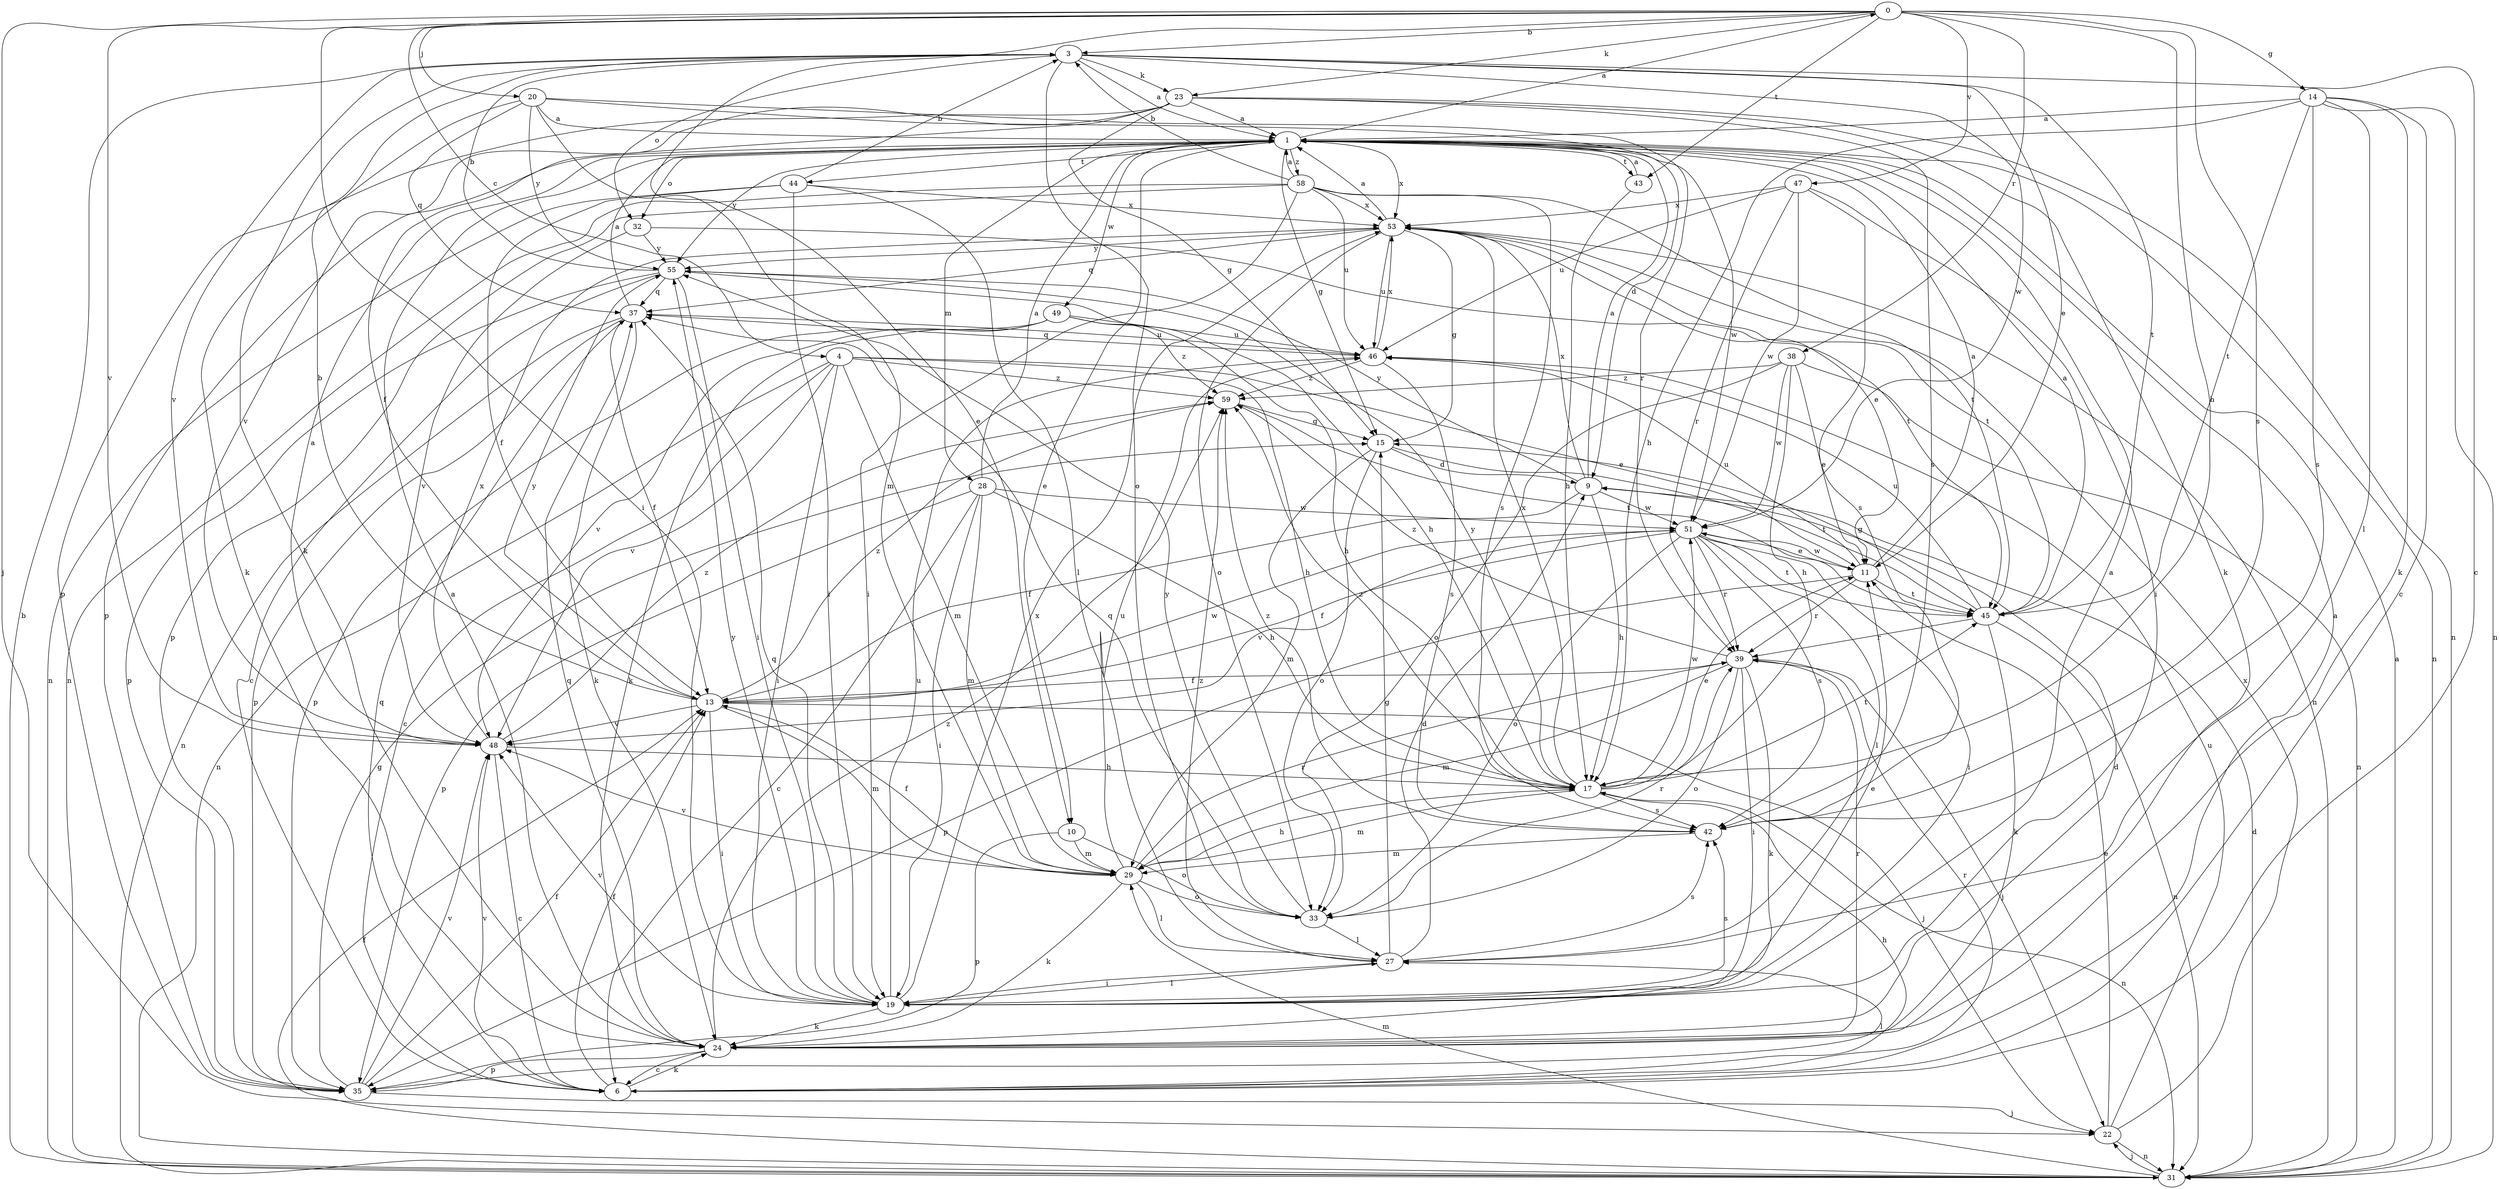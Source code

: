 strict digraph  {
0;
1;
3;
4;
6;
9;
10;
11;
13;
14;
15;
17;
19;
20;
22;
23;
24;
27;
28;
29;
31;
32;
33;
35;
37;
38;
39;
42;
43;
44;
45;
46;
47;
48;
49;
51;
53;
55;
58;
59;
0 -> 3  [label=b];
0 -> 4  [label=c];
0 -> 10  [label=e];
0 -> 14  [label=g];
0 -> 17  [label=h];
0 -> 19  [label=i];
0 -> 20  [label=j];
0 -> 22  [label=j];
0 -> 23  [label=k];
0 -> 38  [label=r];
0 -> 42  [label=s];
0 -> 43  [label=t];
0 -> 47  [label=v];
0 -> 48  [label=v];
1 -> 0  [label=a];
1 -> 10  [label=e];
1 -> 15  [label=g];
1 -> 28  [label=m];
1 -> 31  [label=n];
1 -> 32  [label=o];
1 -> 35  [label=p];
1 -> 43  [label=t];
1 -> 44  [label=t];
1 -> 49  [label=w];
1 -> 51  [label=w];
1 -> 53  [label=x];
1 -> 55  [label=y];
1 -> 58  [label=z];
3 -> 1  [label=a];
3 -> 6  [label=c];
3 -> 11  [label=e];
3 -> 23  [label=k];
3 -> 24  [label=k];
3 -> 32  [label=o];
3 -> 33  [label=o];
3 -> 45  [label=t];
3 -> 48  [label=v];
3 -> 51  [label=w];
4 -> 6  [label=c];
4 -> 11  [label=e];
4 -> 17  [label=h];
4 -> 19  [label=i];
4 -> 29  [label=m];
4 -> 31  [label=n];
4 -> 48  [label=v];
4 -> 59  [label=z];
6 -> 1  [label=a];
6 -> 13  [label=f];
6 -> 17  [label=h];
6 -> 24  [label=k];
6 -> 37  [label=q];
6 -> 39  [label=r];
6 -> 48  [label=v];
9 -> 1  [label=a];
9 -> 13  [label=f];
9 -> 17  [label=h];
9 -> 51  [label=w];
9 -> 53  [label=x];
9 -> 55  [label=y];
10 -> 29  [label=m];
10 -> 33  [label=o];
10 -> 35  [label=p];
11 -> 1  [label=a];
11 -> 35  [label=p];
11 -> 39  [label=r];
11 -> 45  [label=t];
11 -> 46  [label=u];
11 -> 51  [label=w];
13 -> 3  [label=b];
13 -> 19  [label=i];
13 -> 22  [label=j];
13 -> 29  [label=m];
13 -> 48  [label=v];
13 -> 51  [label=w];
13 -> 55  [label=y];
13 -> 59  [label=z];
14 -> 1  [label=a];
14 -> 6  [label=c];
14 -> 17  [label=h];
14 -> 24  [label=k];
14 -> 27  [label=l];
14 -> 31  [label=n];
14 -> 42  [label=s];
14 -> 45  [label=t];
15 -> 9  [label=d];
15 -> 29  [label=m];
15 -> 33  [label=o];
15 -> 45  [label=t];
17 -> 11  [label=e];
17 -> 29  [label=m];
17 -> 31  [label=n];
17 -> 42  [label=s];
17 -> 45  [label=t];
17 -> 51  [label=w];
17 -> 53  [label=x];
17 -> 55  [label=y];
17 -> 59  [label=z];
19 -> 1  [label=a];
19 -> 11  [label=e];
19 -> 24  [label=k];
19 -> 27  [label=l];
19 -> 37  [label=q];
19 -> 42  [label=s];
19 -> 46  [label=u];
19 -> 48  [label=v];
19 -> 53  [label=x];
19 -> 55  [label=y];
20 -> 1  [label=a];
20 -> 9  [label=d];
20 -> 24  [label=k];
20 -> 29  [label=m];
20 -> 37  [label=q];
20 -> 39  [label=r];
20 -> 55  [label=y];
22 -> 11  [label=e];
22 -> 31  [label=n];
22 -> 46  [label=u];
22 -> 53  [label=x];
23 -> 1  [label=a];
23 -> 13  [label=f];
23 -> 15  [label=g];
23 -> 24  [label=k];
23 -> 31  [label=n];
23 -> 35  [label=p];
23 -> 42  [label=s];
23 -> 48  [label=v];
24 -> 1  [label=a];
24 -> 6  [label=c];
24 -> 9  [label=d];
24 -> 35  [label=p];
24 -> 37  [label=q];
24 -> 39  [label=r];
24 -> 59  [label=z];
27 -> 9  [label=d];
27 -> 15  [label=g];
27 -> 19  [label=i];
27 -> 42  [label=s];
27 -> 59  [label=z];
28 -> 1  [label=a];
28 -> 6  [label=c];
28 -> 17  [label=h];
28 -> 19  [label=i];
28 -> 29  [label=m];
28 -> 35  [label=p];
28 -> 51  [label=w];
29 -> 13  [label=f];
29 -> 17  [label=h];
29 -> 24  [label=k];
29 -> 27  [label=l];
29 -> 33  [label=o];
29 -> 39  [label=r];
29 -> 46  [label=u];
29 -> 48  [label=v];
31 -> 1  [label=a];
31 -> 3  [label=b];
31 -> 9  [label=d];
31 -> 13  [label=f];
31 -> 22  [label=j];
31 -> 29  [label=m];
32 -> 45  [label=t];
32 -> 48  [label=v];
32 -> 55  [label=y];
33 -> 27  [label=l];
33 -> 37  [label=q];
33 -> 39  [label=r];
33 -> 55  [label=y];
35 -> 13  [label=f];
35 -> 15  [label=g];
35 -> 22  [label=j];
35 -> 27  [label=l];
35 -> 48  [label=v];
37 -> 1  [label=a];
37 -> 13  [label=f];
37 -> 24  [label=k];
37 -> 31  [label=n];
37 -> 35  [label=p];
37 -> 46  [label=u];
38 -> 11  [label=e];
38 -> 17  [label=h];
38 -> 31  [label=n];
38 -> 33  [label=o];
38 -> 51  [label=w];
38 -> 59  [label=z];
39 -> 13  [label=f];
39 -> 19  [label=i];
39 -> 22  [label=j];
39 -> 24  [label=k];
39 -> 29  [label=m];
39 -> 33  [label=o];
39 -> 59  [label=z];
42 -> 29  [label=m];
42 -> 59  [label=z];
43 -> 1  [label=a];
43 -> 17  [label=h];
44 -> 3  [label=b];
44 -> 13  [label=f];
44 -> 19  [label=i];
44 -> 27  [label=l];
44 -> 31  [label=n];
44 -> 53  [label=x];
45 -> 1  [label=a];
45 -> 15  [label=g];
45 -> 24  [label=k];
45 -> 31  [label=n];
45 -> 39  [label=r];
45 -> 46  [label=u];
46 -> 37  [label=q];
46 -> 42  [label=s];
46 -> 53  [label=x];
46 -> 59  [label=z];
47 -> 19  [label=i];
47 -> 39  [label=r];
47 -> 42  [label=s];
47 -> 46  [label=u];
47 -> 51  [label=w];
47 -> 53  [label=x];
48 -> 1  [label=a];
48 -> 6  [label=c];
48 -> 17  [label=h];
48 -> 53  [label=x];
48 -> 59  [label=z];
49 -> 17  [label=h];
49 -> 24  [label=k];
49 -> 35  [label=p];
49 -> 46  [label=u];
49 -> 48  [label=v];
49 -> 59  [label=z];
51 -> 11  [label=e];
51 -> 13  [label=f];
51 -> 19  [label=i];
51 -> 27  [label=l];
51 -> 33  [label=o];
51 -> 39  [label=r];
51 -> 42  [label=s];
51 -> 45  [label=t];
51 -> 48  [label=v];
53 -> 1  [label=a];
53 -> 11  [label=e];
53 -> 15  [label=g];
53 -> 31  [label=n];
53 -> 33  [label=o];
53 -> 37  [label=q];
53 -> 45  [label=t];
53 -> 46  [label=u];
53 -> 55  [label=y];
55 -> 3  [label=b];
55 -> 6  [label=c];
55 -> 17  [label=h];
55 -> 19  [label=i];
55 -> 35  [label=p];
55 -> 37  [label=q];
58 -> 1  [label=a];
58 -> 3  [label=b];
58 -> 19  [label=i];
58 -> 31  [label=n];
58 -> 35  [label=p];
58 -> 42  [label=s];
58 -> 45  [label=t];
58 -> 46  [label=u];
58 -> 53  [label=x];
59 -> 15  [label=g];
59 -> 45  [label=t];
}
